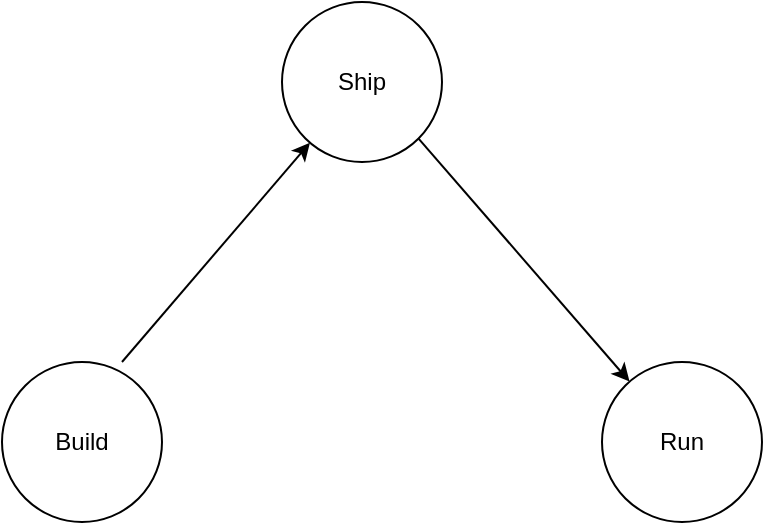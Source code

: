 <mxfile version="20.0.3" type="device"><diagram id="OfZfYRgPhjeeMbgTr5Zv" name="Page-1"><mxGraphModel dx="1426" dy="769" grid="1" gridSize="10" guides="1" tooltips="1" connect="1" arrows="1" fold="1" page="1" pageScale="1" pageWidth="827" pageHeight="1169" math="0" shadow="0"><root><mxCell id="0"/><mxCell id="1" parent="0"/><mxCell id="rdniev8YxomJABEeOdg_-1" value="Build" style="ellipse;whiteSpace=wrap;html=1;aspect=fixed;" vertex="1" parent="1"><mxGeometry x="90" y="210" width="80" height="80" as="geometry"/></mxCell><mxCell id="rdniev8YxomJABEeOdg_-2" value="Ship" style="ellipse;whiteSpace=wrap;html=1;aspect=fixed;" vertex="1" parent="1"><mxGeometry x="230" y="30" width="80" height="80" as="geometry"/></mxCell><mxCell id="rdniev8YxomJABEeOdg_-4" value="Run" style="ellipse;whiteSpace=wrap;html=1;aspect=fixed;" vertex="1" parent="1"><mxGeometry x="390" y="210" width="80" height="80" as="geometry"/></mxCell><mxCell id="rdniev8YxomJABEeOdg_-5" value="" style="endArrow=classic;html=1;rounded=0;" edge="1" parent="1" target="rdniev8YxomJABEeOdg_-2"><mxGeometry width="50" height="50" relative="1" as="geometry"><mxPoint x="150" y="210" as="sourcePoint"/><mxPoint x="200" y="160" as="targetPoint"/></mxGeometry></mxCell><mxCell id="rdniev8YxomJABEeOdg_-6" value="" style="endArrow=classic;html=1;rounded=0;exitX=1;exitY=1;exitDx=0;exitDy=0;" edge="1" parent="1" source="rdniev8YxomJABEeOdg_-2" target="rdniev8YxomJABEeOdg_-4"><mxGeometry width="50" height="50" relative="1" as="geometry"><mxPoint x="390" y="420" as="sourcePoint"/><mxPoint x="440" y="370" as="targetPoint"/></mxGeometry></mxCell></root></mxGraphModel></diagram></mxfile>
